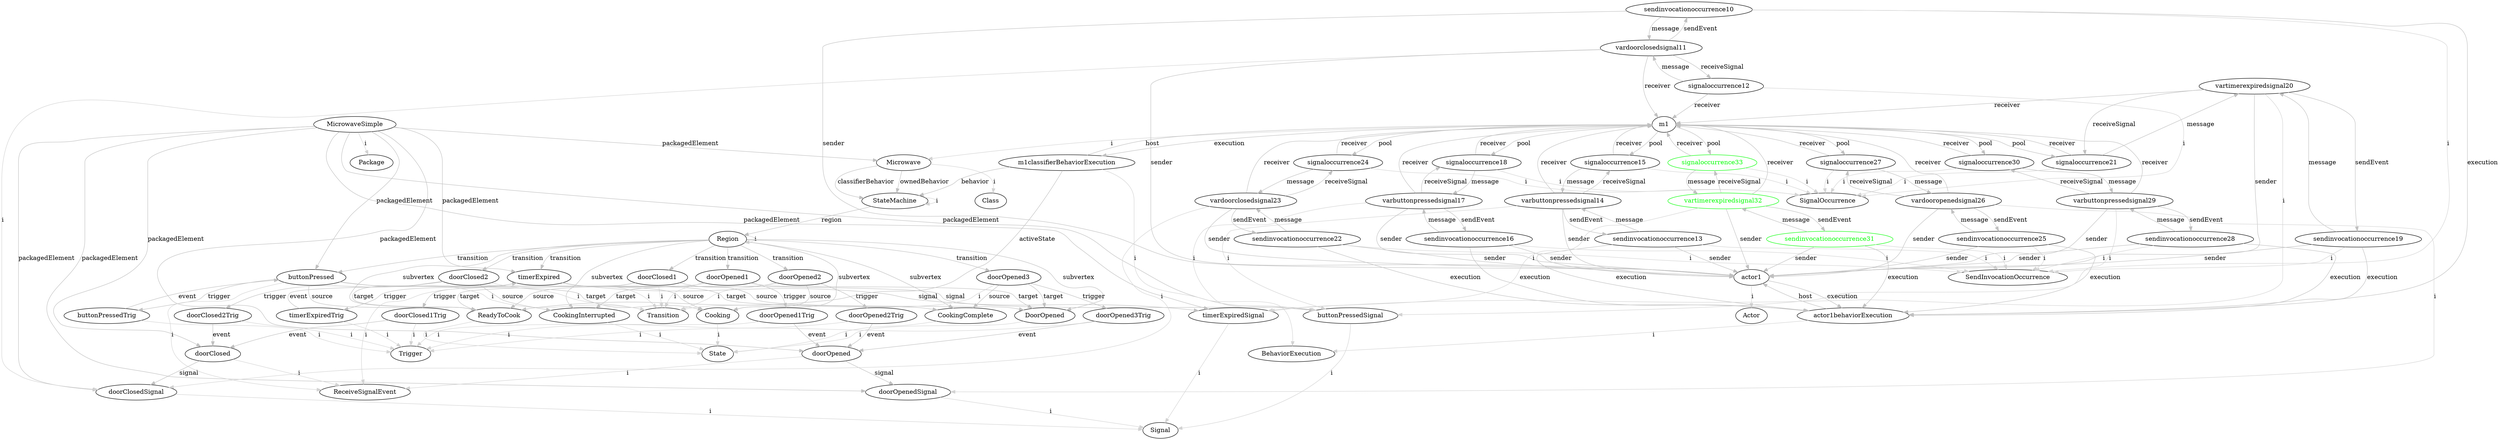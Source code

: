 digraph umlMetamodel {
	"MicrowaveSimple" -> "Package" [label="i", color="lightgrey"]
	"MicrowaveSimple" -> "Microwave" [label="packagedElement", color="grey"]
	"Microwave" -> "Class" [label="i", color="lightgrey"]
	"Microwave" -> "StateMachine" [label="classifierBehavior", color="grey"]
	"Microwave" -> "StateMachine" [label="ownedBehavior", color="grey"]
	"StateMachine" -> "StateMachine" [label="i", color="lightgrey"]
	"StateMachine" -> "Region" [label="region", color="grey"]
	"Region" -> "Region" [label="i", color="lightgrey"]
	"Region" -> "DoorOpened" [label="subvertex", color="grey"]
	"DoorOpened" -> "State" [label="i", color="lightgrey"]
	"Region" -> "ReadyToCook" [label="subvertex", color="grey"]
	"ReadyToCook" -> "State" [label="i", color="lightgrey"]
	"Region" -> "Cooking" [label="subvertex", color="grey"]
	"Cooking" -> "State" [label="i", color="lightgrey"]
	"Region" -> "CookingInterrupted" [label="subvertex", color="grey"]
	"CookingInterrupted" -> "State" [label="i", color="lightgrey"]
	"Region" -> "CookingComplete" [label="subvertex", color="grey"]
	"CookingComplete" -> "State" [label="i", color="lightgrey"]
	"Region" -> "doorClosed1" [label="transition", color="grey"]
	"doorClosed1" -> "Transition" [label="i", color="lightgrey"]
	"doorClosed1" -> "DoorOpened" [label="source", color="grey"]
	"doorClosed1" -> "ReadyToCook" [label="target", color="grey"]
	"doorClosed1" -> "doorClosed1Trig" [label="trigger", color="grey"]
	"doorClosed1Trig" -> "Trigger" [label="i", color="lightgrey"]
	"doorClosed1Trig" -> "doorClosed" [label="event", color="grey"]
	"Region" -> "doorOpened1" [label="transition", color="grey"]
	"doorOpened1" -> "Transition" [label="i", color="lightgrey"]
	"doorOpened1" -> "ReadyToCook" [label="source", color="grey"]
	"doorOpened1" -> "DoorOpened" [label="target", color="grey"]
	"doorOpened1" -> "doorOpened1Trig" [label="trigger", color="grey"]
	"doorOpened1Trig" -> "Trigger" [label="i", color="lightgrey"]
	"doorOpened1Trig" -> "doorOpened" [label="event", color="grey"]
	"Region" -> "buttonPressed" [label="transition", color="grey"]
	"buttonPressed" -> "Transition" [label="i", color="lightgrey"]
	"buttonPressed" -> "ReadyToCook" [label="source", color="grey"]
	"buttonPressed" -> "Cooking" [label="target", color="grey"]
	"buttonPressed" -> "buttonPressedTrig" [label="trigger", color="grey"]
	"buttonPressedTrig" -> "Trigger" [label="i", color="lightgrey"]
	"buttonPressedTrig" -> "buttonPressed" [label="event", color="grey"]
	"Region" -> "doorClosed2" [label="transition", color="grey"]
	"doorClosed2" -> "Transition" [label="i", color="lightgrey"]
	"doorClosed2" -> "CookingInterrupted" [label="source", color="grey"]
	"doorClosed2" -> "ReadyToCook" [label="target", color="grey"]
	"doorClosed2" -> "doorClosed2Trig" [label="trigger", color="grey"]
	"doorClosed2Trig" -> "Trigger" [label="i", color="lightgrey"]
	"doorClosed2Trig" -> "doorClosed" [label="event", color="grey"]
	"Region" -> "doorOpened2" [label="transition", color="grey"]
	"doorOpened2" -> "Transition" [label="i", color="lightgrey"]
	"doorOpened2" -> "Cooking" [label="source", color="grey"]
	"doorOpened2" -> "CookingInterrupted" [label="target", color="grey"]
	"doorOpened2" -> "doorOpened2Trig" [label="trigger", color="grey"]
	"doorOpened2Trig" -> "Trigger" [label="i", color="lightgrey"]
	"doorOpened2Trig" -> "doorOpened" [label="event", color="grey"]
	"Region" -> "timerExpired" [label="transition", color="grey"]
	"timerExpired" -> "Transition" [label="i", color="lightgrey"]
	"timerExpired" -> "Cooking" [label="source", color="grey"]
	"timerExpired" -> "CookingComplete" [label="target", color="grey"]
	"timerExpired" -> "timerExpiredTrig" [label="trigger", color="grey"]
	"timerExpiredTrig" -> "Trigger" [label="i", color="lightgrey"]
	"timerExpiredTrig" -> "timerExpired" [label="event", color="grey"]
	"Region" -> "doorOpened3" [label="transition", color="grey"]
	"doorOpened3" -> "Transition" [label="i", color="lightgrey"]
	"doorOpened3" -> "CookingComplete" [label="source", color="grey"]
	"doorOpened3" -> "DoorOpened" [label="target", color="grey"]
	"doorOpened3" -> "doorOpened3Trig" [label="trigger", color="grey"]
	"doorOpened3Trig" -> "Trigger" [label="i", color="lightgrey"]
	"doorOpened3Trig" -> "doorOpened" [label="event", color="grey"]
	"MicrowaveSimple" -> "doorClosedSignal" [label="packagedElement", color="grey"]
	"doorClosedSignal" -> "Signal" [label="i", color="lightgrey"]
	"MicrowaveSimple" -> "doorOpenedSignal" [label="packagedElement", color="grey"]
	"doorOpenedSignal" -> "Signal" [label="i", color="lightgrey"]
	"MicrowaveSimple" -> "timerExpiredSignal" [label="packagedElement", color="grey"]
	"timerExpiredSignal" -> "Signal" [label="i", color="lightgrey"]
	"MicrowaveSimple" -> "buttonPressedSignal" [label="packagedElement", color="grey"]
	"buttonPressedSignal" -> "Signal" [label="i", color="lightgrey"]
	"MicrowaveSimple" -> "doorClosed" [label="packagedElement", color="grey"]
	"doorClosed" -> "ReceiveSignalEvent" [label="i", color="lightgrey"]
	"doorClosed" -> "doorClosedSignal" [label="signal", color="grey"]
	"MicrowaveSimple" -> "doorOpened" [label="packagedElement", color="grey"]
	"doorOpened" -> "ReceiveSignalEvent" [label="i", color="lightgrey"]
	"doorOpened" -> "doorOpenedSignal" [label="signal", color="grey"]
	"MicrowaveSimple" -> "timerExpired" [label="packagedElement", color="grey"]
	"timerExpired" -> "ReceiveSignalEvent" [label="i", color="lightgrey"]
	"timerExpired" -> "timerExpiredSignal" [label="signal", color="grey"]
	"MicrowaveSimple" -> "buttonPressed" [label="packagedElement", color="grey"]
	"buttonPressed" -> "ReceiveSignalEvent" [label="i", color="lightgrey"]
	"buttonPressed" -> "buttonPressedSignal" [label="signal", color="grey"]
	"m1" -> "Microwave" [label="i", color="lightgrey"]
	"m1classifierBehaviorExecution" -> "BehaviorExecution" [label="i", color="lightgrey"]
	"m1" -> "m1classifierBehaviorExecution" [label="execution", color="grey"]
	"m1classifierBehaviorExecution" -> "m1" [label="host", color="grey"]
	"m1classifierBehaviorExecution" -> "StateMachine" [label="behavior", color="grey"]
	"m1classifierBehaviorExecution" -> "ReadyToCook" [label="activeState", color="grey"]
	"actor1" -> "Actor" [label="i", color="lightgrey"]
	"actor1behaviorExecution" -> "BehaviorExecution" [label="i", color="lightgrey"]
	"actor1" -> "actor1behaviorExecution" [label="execution", color="grey"]
	"actor1behaviorExecution" -> "actor1" [label="host", color="grey"]
	"sendinvocationoccurrence10" -> "SendInvocationOccurrence" [label="i", color="lightgrey"]
	"sendinvocationoccurrence10" -> "vardoorclosedsignal11" [label="message", color="grey"]
	"vardoorclosedsignal11" -> "sendinvocationoccurrence10" [label="sendEvent", color="grey"]
	"vardoorclosedsignal11" -> "signaloccurrence12" [label="receiveSignal", color="grey"]
	"signaloccurrence12" -> "vardoorclosedsignal11" [label="message", color="grey"]
	"signaloccurrence12" -> "SignalOccurrence" [label="i", color="lightgrey"]
	"vardoorclosedsignal11" -> "doorClosedSignal" [label="i", color="lightgrey"]
	"signaloccurrence12" -> "m1" [label="receiver", color="grey"]
	"vardoorclosedsignal11" -> "actor1" [label="sender", color="grey"]
	"sendinvocationoccurrence10" -> "actor1" [label="sender", color="grey"]
	"vardoorclosedsignal11" -> "m1" [label="receiver", color="grey"]
	"sendinvocationoccurrence10" -> "actor1behaviorExecution" [label="execution", color="grey"]
	"sendinvocationoccurrence13" -> "SendInvocationOccurrence" [label="i", color="lightgrey"]
	"sendinvocationoccurrence13" -> "varbuttonpressedsignal14" [label="message", color="grey"]
	"varbuttonpressedsignal14" -> "sendinvocationoccurrence13" [label="sendEvent", color="grey"]
	"varbuttonpressedsignal14" -> "signaloccurrence15" [label="receiveSignal", color="grey"]
	"signaloccurrence15" -> "varbuttonpressedsignal14" [label="message", color="grey"]
	"signaloccurrence15" -> "SignalOccurrence" [label="i", color="lightgrey"]
	"varbuttonpressedsignal14" -> "buttonPressedSignal" [label="i", color="lightgrey"]
	"signaloccurrence15" -> "m1" [label="receiver", color="grey"]
	"m1" -> "signaloccurrence15" [label="pool", color="grey"]
	"varbuttonpressedsignal14" -> "actor1" [label="sender", color="grey"]
	"sendinvocationoccurrence13" -> "actor1" [label="sender", color="grey"]
	"varbuttonpressedsignal14" -> "m1" [label="receiver", color="grey"]
	"sendinvocationoccurrence13" -> "actor1behaviorExecution" [label="execution", color="grey"]
	"sendinvocationoccurrence16" -> "SendInvocationOccurrence" [label="i", color="lightgrey"]
	"sendinvocationoccurrence16" -> "varbuttonpressedsignal17" [label="message", color="grey"]
	"varbuttonpressedsignal17" -> "sendinvocationoccurrence16" [label="sendEvent", color="grey"]
	"varbuttonpressedsignal17" -> "signaloccurrence18" [label="receiveSignal", color="grey"]
	"signaloccurrence18" -> "varbuttonpressedsignal17" [label="message", color="grey"]
	"signaloccurrence18" -> "SignalOccurrence" [label="i", color="lightgrey"]
	"varbuttonpressedsignal17" -> "buttonPressedSignal" [label="i", color="lightgrey"]
	"signaloccurrence18" -> "m1" [label="receiver", color="grey"]
	"m1" -> "signaloccurrence18" [label="pool", color="grey"]
	"varbuttonpressedsignal17" -> "actor1" [label="sender", color="grey"]
	"sendinvocationoccurrence16" -> "actor1" [label="sender", color="grey"]
	"varbuttonpressedsignal17" -> "m1" [label="receiver", color="grey"]
	"sendinvocationoccurrence16" -> "actor1behaviorExecution" [label="execution", color="grey"]
	"sendinvocationoccurrence19" -> "SendInvocationOccurrence" [label="i", color="lightgrey"]
	"sendinvocationoccurrence19" -> "vartimerexpiredsignal20" [label="message", color="grey"]
	"vartimerexpiredsignal20" -> "sendinvocationoccurrence19" [label="sendEvent", color="grey"]
	"vartimerexpiredsignal20" -> "signaloccurrence21" [label="receiveSignal", color="grey"]
	"signaloccurrence21" -> "vartimerexpiredsignal20" [label="message", color="grey"]
	"signaloccurrence21" -> "SignalOccurrence" [label="i", color="lightgrey"]
	"vartimerexpiredsignal20" -> "timerExpiredSignal" [label="i", color="lightgrey"]
	"signaloccurrence21" -> "m1" [label="receiver", color="grey"]
	"m1" -> "signaloccurrence21" [label="pool", color="grey"]
	"vartimerexpiredsignal20" -> "actor1" [label="sender", color="grey"]
	"sendinvocationoccurrence19" -> "actor1" [label="sender", color="grey"]
	"vartimerexpiredsignal20" -> "m1" [label="receiver", color="grey"]
	"sendinvocationoccurrence19" -> "actor1behaviorExecution" [label="execution", color="grey"]
	"sendinvocationoccurrence22" -> "SendInvocationOccurrence" [label="i", color="lightgrey"]
	"sendinvocationoccurrence22" -> "vardoorclosedsignal23" [label="message", color="grey"]
	"vardoorclosedsignal23" -> "sendinvocationoccurrence22" [label="sendEvent", color="grey"]
	"vardoorclosedsignal23" -> "signaloccurrence24" [label="receiveSignal", color="grey"]
	"signaloccurrence24" -> "vardoorclosedsignal23" [label="message", color="grey"]
	"signaloccurrence24" -> "SignalOccurrence" [label="i", color="lightgrey"]
	"vardoorclosedsignal23" -> "doorClosedSignal" [label="i", color="lightgrey"]
	"signaloccurrence24" -> "m1" [label="receiver", color="grey"]
	"m1" -> "signaloccurrence24" [label="pool", color="grey"]
	"vardoorclosedsignal23" -> "actor1" [label="sender", color="grey"]
	"sendinvocationoccurrence22" -> "actor1" [label="sender", color="grey"]
	"vardoorclosedsignal23" -> "m1" [label="receiver", color="grey"]
	"sendinvocationoccurrence22" -> "actor1behaviorExecution" [label="execution", color="grey"]
	"sendinvocationoccurrence25" -> "SendInvocationOccurrence" [label="i", color="lightgrey"]
	"sendinvocationoccurrence25" -> "vardooropenedsignal26" [label="message", color="grey"]
	"vardooropenedsignal26" -> "sendinvocationoccurrence25" [label="sendEvent", color="grey"]
	"vardooropenedsignal26" -> "signaloccurrence27" [label="receiveSignal", color="grey"]
	"signaloccurrence27" -> "vardooropenedsignal26" [label="message", color="grey"]
	"signaloccurrence27" -> "SignalOccurrence" [label="i", color="lightgrey"]
	"vardooropenedsignal26" -> "doorOpenedSignal" [label="i", color="lightgrey"]
	"signaloccurrence27" -> "m1" [label="receiver", color="grey"]
	"m1" -> "signaloccurrence27" [label="pool", color="grey"]
	"vardooropenedsignal26" -> "actor1" [label="sender", color="grey"]
	"sendinvocationoccurrence25" -> "actor1" [label="sender", color="grey"]
	"vardooropenedsignal26" -> "m1" [label="receiver", color="grey"]
	"sendinvocationoccurrence25" -> "actor1behaviorExecution" [label="execution", color="grey"]
	"sendinvocationoccurrence28" -> "SendInvocationOccurrence" [label="i", color="lightgrey"]
	"sendinvocationoccurrence28" -> "varbuttonpressedsignal29" [label="message", color="grey"]
	"varbuttonpressedsignal29" -> "sendinvocationoccurrence28" [label="sendEvent", color="grey"]
	"varbuttonpressedsignal29" -> "signaloccurrence30" [label="receiveSignal", color="grey"]
	"signaloccurrence30" -> "varbuttonpressedsignal29" [label="message", color="grey"]
	"signaloccurrence30" -> "SignalOccurrence" [label="i", color="lightgrey"]
	"varbuttonpressedsignal29" -> "buttonPressedSignal" [label="i", color="lightgrey"]
	"signaloccurrence30" -> "m1" [label="receiver", color="grey"]
	"m1" -> "signaloccurrence30" [label="pool", color="grey"]
	"varbuttonpressedsignal29" -> "actor1" [label="sender", color="grey"]
	"sendinvocationoccurrence28" -> "actor1" [label="sender", color="grey"]
	"varbuttonpressedsignal29" -> "m1" [label="receiver", color="grey"]
	"sendinvocationoccurrence28" -> "actor1behaviorExecution" [label="execution", color="grey"]
	"sendinvocationoccurrence31" -> "SendInvocationOccurrence" [label="i", color="lightgrey"]
	"sendinvocationoccurrence31" [color="green", fontcolor="green"]
	"sendinvocationoccurrence31" -> "vartimerexpiredsignal32" [label="message", color="grey"]
	"sendinvocationoccurrence31" [color="green", fontcolor="green"]
	"vartimerexpiredsignal32" [color="green", fontcolor="green"]
	"vartimerexpiredsignal32" -> "sendinvocationoccurrence31" [label="sendEvent", color="grey"]
	"vartimerexpiredsignal32" [color="green", fontcolor="green"]
	"sendinvocationoccurrence31" [color="green", fontcolor="green"]
	"vartimerexpiredsignal32" -> "signaloccurrence33" [label="receiveSignal", color="grey"]
	"vartimerexpiredsignal32" [color="green", fontcolor="green"]
	"signaloccurrence33" [color="green", fontcolor="green"]
	"signaloccurrence33" -> "vartimerexpiredsignal32" [label="message", color="grey"]
	"signaloccurrence33" [color="green", fontcolor="green"]
	"vartimerexpiredsignal32" [color="green", fontcolor="green"]
	"signaloccurrence33" -> "SignalOccurrence" [label="i", color="lightgrey"]
	"signaloccurrence33" [color="green", fontcolor="green"]
	"vartimerexpiredsignal32" -> "timerExpiredSignal" [label="i", color="lightgrey"]
	"vartimerexpiredsignal32" [color="green", fontcolor="green"]
	"signaloccurrence33" -> "m1" [label="receiver", color="grey"]
	"signaloccurrence33" [color="green", fontcolor="green"]
	"m1" -> "signaloccurrence33" [label="pool", color="grey"]
	"signaloccurrence33" [color="green", fontcolor="green"]
	"vartimerexpiredsignal32" -> "actor1" [label="sender", color="grey"]
	"vartimerexpiredsignal32" [color="green", fontcolor="green"]
	"sendinvocationoccurrence31" -> "actor1" [label="sender", color="grey"]
	"sendinvocationoccurrence31" [color="green", fontcolor="green"]
	"vartimerexpiredsignal32" -> "m1" [label="receiver", color="grey"]
	"vartimerexpiredsignal32" [color="green", fontcolor="green"]
	"sendinvocationoccurrence31" -> "actor1behaviorExecution" [label="execution", color="grey"]
	"sendinvocationoccurrence31" [color="green", fontcolor="green"]
}
